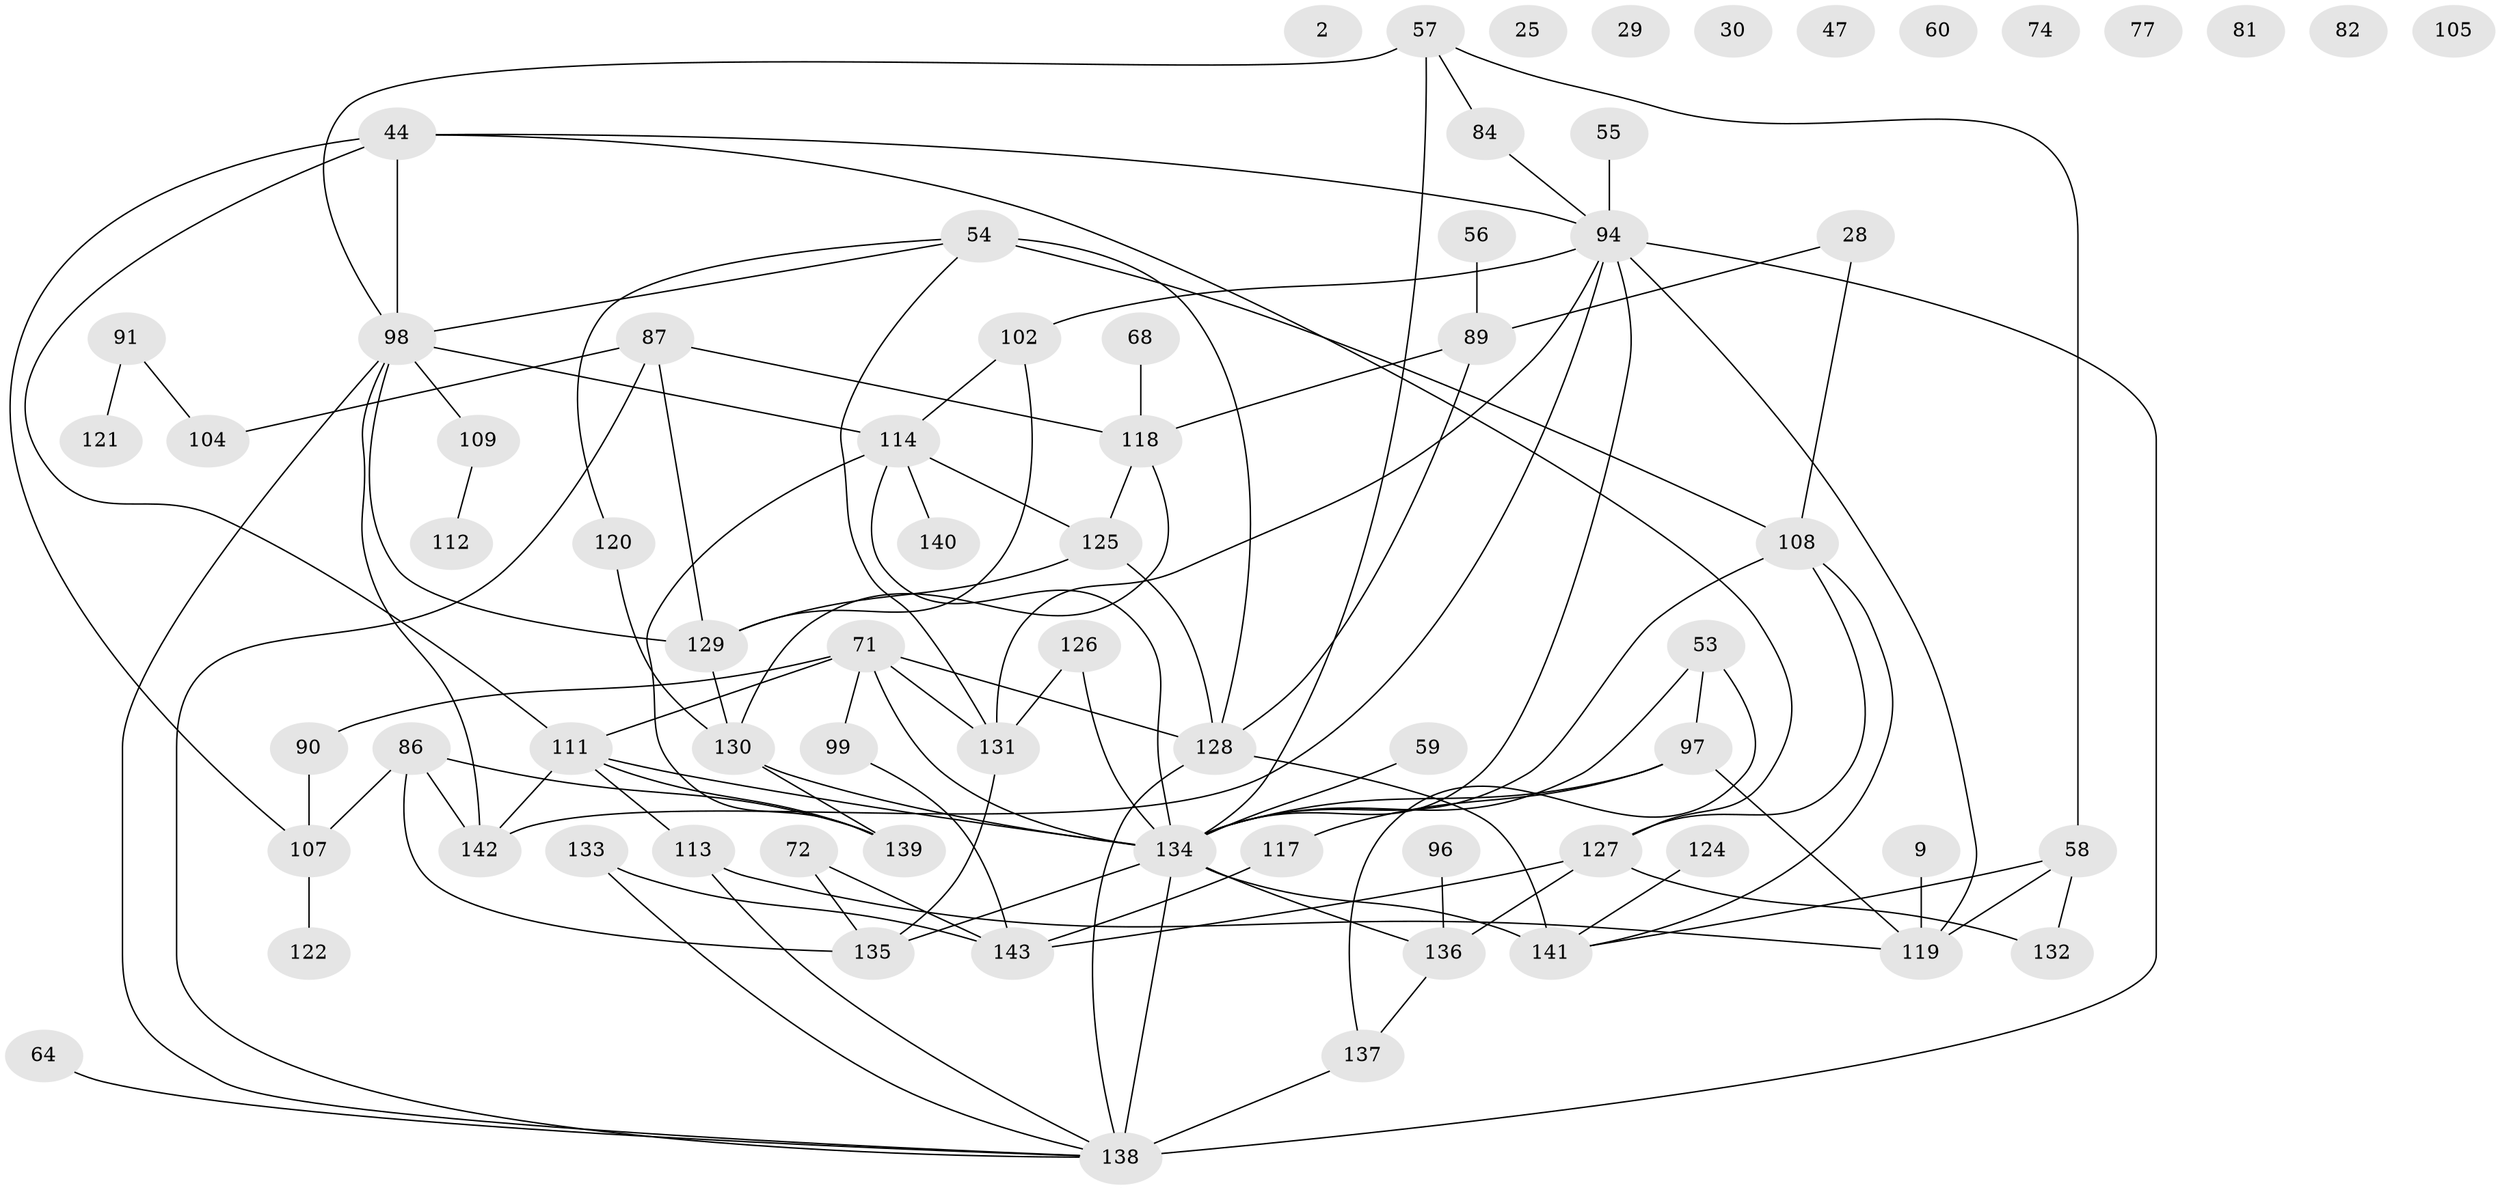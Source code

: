 // original degree distribution, {3: 0.23076923076923078, 0: 0.07692307692307693, 2: 0.2097902097902098, 1: 0.15384615384615385, 8: 0.006993006993006993, 4: 0.22377622377622378, 6: 0.02097902097902098, 5: 0.07692307692307693}
// Generated by graph-tools (version 1.1) at 2025/38/03/09/25 04:38:59]
// undirected, 71 vertices, 109 edges
graph export_dot {
graph [start="1"]
  node [color=gray90,style=filled];
  2;
  9;
  25;
  28;
  29;
  30;
  44 [super="+21+42"];
  47;
  53;
  54 [super="+6+31"];
  55;
  56;
  57 [super="+33"];
  58;
  59;
  60;
  64;
  68;
  71 [super="+18+61"];
  72 [super="+38+41"];
  74;
  77;
  81;
  82;
  84;
  86;
  87 [super="+8"];
  89;
  90 [super="+80"];
  91;
  94 [super="+40+67"];
  96;
  97 [super="+92"];
  98 [super="+22"];
  99 [super="+36"];
  102;
  104;
  105;
  107;
  108;
  109;
  111 [super="+49+17"];
  112;
  113 [super="+73"];
  114 [super="+19+11+76"];
  117;
  118 [super="+13+24+78"];
  119 [super="+115"];
  120 [super="+100"];
  121;
  122;
  124;
  125 [super="+34"];
  126;
  127 [super="+95"];
  128 [super="+69+26"];
  129 [super="+123"];
  130 [super="+1+7+43"];
  131 [super="+66"];
  132;
  133 [super="+79"];
  134 [super="+101+85+110+106"];
  135;
  136 [super="+65+12+93"];
  137 [super="+37"];
  138 [super="+116+62+83"];
  139 [super="+35+63"];
  140;
  141 [super="+16+52+88"];
  142;
  143 [super="+48+5"];
  9 -- 119;
  28 -- 89;
  28 -- 108;
  44 -- 111;
  44 -- 98;
  44 -- 107;
  44 -- 94;
  44 -- 127;
  53 -- 137 [weight=2];
  53 -- 134;
  53 -- 97;
  54 -- 98;
  54 -- 108 [weight=2];
  54 -- 128;
  54 -- 131;
  54 -- 120;
  55 -- 94;
  56 -- 89;
  57 -- 58;
  57 -- 84;
  57 -- 98;
  57 -- 134;
  58 -- 132;
  58 -- 119;
  58 -- 141;
  59 -- 134;
  64 -- 138;
  68 -- 118;
  71 -- 90;
  71 -- 99;
  71 -- 128;
  71 -- 131;
  71 -- 134 [weight=2];
  71 -- 111;
  72 -- 143;
  72 -- 135;
  84 -- 94;
  86 -- 107;
  86 -- 135;
  86 -- 139;
  86 -- 142;
  87 -- 104;
  87 -- 118;
  87 -- 138;
  87 -- 129;
  89 -- 118;
  89 -- 128;
  90 -- 107;
  91 -- 104;
  91 -- 121;
  94 -- 102;
  94 -- 142;
  94 -- 138 [weight=2];
  94 -- 131;
  94 -- 134;
  94 -- 119;
  96 -- 136;
  97 -- 117;
  97 -- 119;
  97 -- 134 [weight=2];
  98 -- 109;
  98 -- 142;
  98 -- 114;
  98 -- 138;
  98 -- 129;
  99 -- 143;
  102 -- 114;
  102 -- 129;
  107 -- 122;
  108 -- 127;
  108 -- 134;
  108 -- 141;
  109 -- 112;
  111 -- 142;
  111 -- 134 [weight=2];
  111 -- 113 [weight=2];
  111 -- 139;
  113 -- 119;
  113 -- 138;
  114 -- 140 [weight=2];
  114 -- 139;
  114 -- 125;
  114 -- 134 [weight=2];
  117 -- 143;
  118 -- 130;
  118 -- 125;
  120 -- 130;
  124 -- 141;
  125 -- 129;
  125 -- 128;
  126 -- 131;
  126 -- 134;
  127 -- 132;
  127 -- 143;
  127 -- 136;
  128 -- 138;
  128 -- 141 [weight=2];
  129 -- 130;
  130 -- 139;
  130 -- 134;
  131 -- 135;
  133 -- 143;
  133 -- 138;
  134 -- 135;
  134 -- 136 [weight=2];
  134 -- 138 [weight=3];
  134 -- 141 [weight=2];
  136 -- 137;
  137 -- 138;
}
